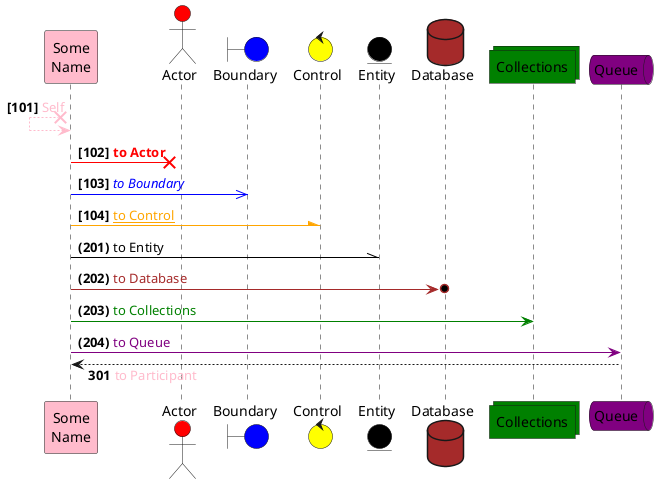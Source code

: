 
@startuml Test
skinparam SequenceMessageAlignment left
skinparam ResponseMessageBelowArrow true

autonumber 101 1 "<font color=black><b>[000]" 


participant "Some\nName" as A #FFBBCC
actor Actor as B #red
boundary Boundary as C #blue
control Control as D #yellow
entity Entity as E #black
database Database as F #brown
collections Collections as G #green
queue Queue as H #purple

A <[#FFBBCC]--x A: <font color=#FFBBCC>Self
A -[#red]>x     B: <font color=red><b>to Actor
A -[#blue]>>    C: <font color=blue><i>to Boundary
A -[#orange]\   D: <font color=orange><u>to Control

autonumber 201 1 "<font color=black><b>(000)" 
A -[#black]\\   E: <font color=black>to Entity
A -[#brown]>o   F: <font color=brown>to Database
A -[#green]>    G: <font color=green>to Collections
A -[#purple]>   H: <font color="purple">to Queue

autonumber 301 1
A <-- H: <font color="#FFBBCC">to Participant
@enduml


@startuml Test2
participant A  [
    =Title
    ----
    ""subtitle""
    ----
    vorname
    nachname
] 

actor Bob as B

A->B
@enduml


@startuml
left to right direction
actor Guest as g

package Professional {
    actor Chef as c
    actor "Food Critic" as fc
}

package Restaurant {
    usecase "Eat Food" as UC1
    usecase "Pay for Food" as UC2
    usecase "Drink" as UC3
    usecase "Review" as UC4
}

fc --> UC4
g --> UC1
g --> UC2
g --> UC3
@enduml



@startuml
skinparam linetype ortho
left to right direction

folder BASE {
    folder foo {
        component aaa
    }
    folder bar {
        component bbb
        folder ENV {
              artifact ccc <<config>>
              artifact ddd <<db>>
        }
    }

}

folder lorem {
    folder ipsum {
        component eee
        component fff
        component ggg
    }
    folder amet {
        component panel <<jar>>
    }
    folder dolor {
        artifact hhh <<config>>
    }
}

folder fox {
    folder jumps {
    artifact jjj <<document>>
    artifact kkk <<document>>
    artifact mmm<<document>>

    }
    folder lazy {
        artifact context.txt
    }
}

aaa --> context.txt : write
aaa --> bbb : launch
bbb --> hhh : read
bbb --> panel : launch
panel --> ccc : read
panel --> ddd : read

panel --> eee : run
panel --> fff : run
panel --> ggg : run

panel --> kkk : write
eee --> jjj : read
eee --> mmm: write

ggg --> jjj : write
ggg --> mmm: read

@enduml